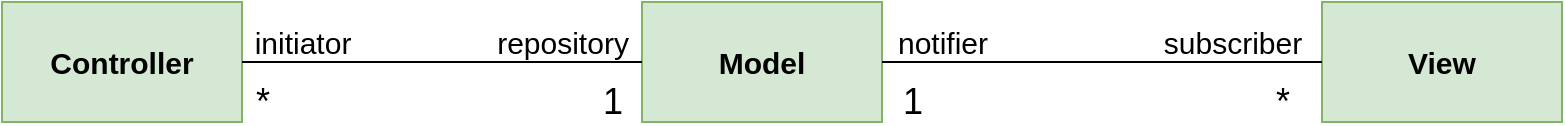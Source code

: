 <mxfile version="15.8.7" type="device"><diagram id="aOwq5acsxOaVLGz46uJL" name="Pagina-1"><mxGraphModel dx="1038" dy="585" grid="1" gridSize="10" guides="1" tooltips="1" connect="1" arrows="1" fold="1" page="1" pageScale="1" pageWidth="827" pageHeight="1169" math="0" shadow="0"><root><mxCell id="0"/><mxCell id="1" parent="0"/><mxCell id="wyFbVj7jHjPwhxXYe_w3-1" value="&lt;b&gt;&lt;font style=&quot;font-size: 15px&quot;&gt;Model&lt;/font&gt;&lt;/b&gt;" style="rounded=0;whiteSpace=wrap;html=1;fillColor=#d5e8d4;strokeColor=#82b366;" parent="1" vertex="1"><mxGeometry x="340" y="180" width="120" height="60" as="geometry"/></mxCell><mxCell id="wyFbVj7jHjPwhxXYe_w3-2" value="&lt;b&gt;&lt;font style=&quot;font-size: 15px&quot;&gt;Controller&lt;/font&gt;&lt;/b&gt;" style="rounded=0;whiteSpace=wrap;html=1;fillColor=#d5e8d4;strokeColor=#82b366;" parent="1" vertex="1"><mxGeometry x="20" y="180" width="120" height="60" as="geometry"/></mxCell><mxCell id="wyFbVj7jHjPwhxXYe_w3-3" value="&lt;font style=&quot;font-size: 15px&quot;&gt;&lt;b&gt;View&lt;/b&gt;&lt;/font&gt;" style="rounded=0;whiteSpace=wrap;html=1;fillColor=#d5e8d4;strokeColor=#82b366;" parent="1" vertex="1"><mxGeometry x="680" y="180" width="120" height="60" as="geometry"/></mxCell><mxCell id="wyFbVj7jHjPwhxXYe_w3-4" value="" style="endArrow=none;html=1;rounded=0;edgeStyle=orthogonalEdgeStyle;exitX=1;exitY=0.5;exitDx=0;exitDy=0;entryX=0;entryY=0.5;entryDx=0;entryDy=0;" parent="1" source="wyFbVj7jHjPwhxXYe_w3-2" target="wyFbVj7jHjPwhxXYe_w3-1" edge="1"><mxGeometry width="50" height="50" relative="1" as="geometry"><mxPoint x="240" y="240" as="sourcePoint"/><mxPoint x="290" y="190" as="targetPoint"/></mxGeometry></mxCell><mxCell id="wyFbVj7jHjPwhxXYe_w3-5" value="" style="endArrow=none;html=1;rounded=0;edgeStyle=orthogonalEdgeStyle;" parent="1" source="wyFbVj7jHjPwhxXYe_w3-1" target="wyFbVj7jHjPwhxXYe_w3-3" edge="1"><mxGeometry width="50" height="50" relative="1" as="geometry"><mxPoint x="460" y="209.5" as="sourcePoint"/><mxPoint x="600" y="209.5" as="targetPoint"/></mxGeometry></mxCell><mxCell id="wyFbVj7jHjPwhxXYe_w3-6" value="&lt;font style=&quot;font-size: 15px&quot;&gt;initiator&lt;/font&gt;" style="text;html=1;align=center;verticalAlign=middle;resizable=0;points=[];autosize=1;strokeColor=none;fillColor=none;" parent="1" vertex="1"><mxGeometry x="140" y="190" width="60" height="20" as="geometry"/></mxCell><mxCell id="wyFbVj7jHjPwhxXYe_w3-7" value="&lt;font style=&quot;font-size: 15px&quot;&gt;repository&lt;/font&gt;" style="text;html=1;align=center;verticalAlign=middle;resizable=0;points=[];autosize=1;strokeColor=none;fillColor=none;" parent="1" vertex="1"><mxGeometry x="260" y="190" width="80" height="20" as="geometry"/></mxCell><mxCell id="wyFbVj7jHjPwhxXYe_w3-8" value="&lt;font style=&quot;font-size: 15px&quot;&gt;notifier&lt;/font&gt;" style="text;html=1;align=center;verticalAlign=middle;resizable=0;points=[];autosize=1;strokeColor=none;fillColor=none;" parent="1" vertex="1"><mxGeometry x="460" y="190" width="60" height="20" as="geometry"/></mxCell><mxCell id="wyFbVj7jHjPwhxXYe_w3-9" value="&lt;font style=&quot;font-size: 15px&quot;&gt;subscriber&lt;/font&gt;" style="text;html=1;align=center;verticalAlign=middle;resizable=0;points=[];autosize=1;strokeColor=none;fillColor=none;" parent="1" vertex="1"><mxGeometry x="590" y="190" width="90" height="20" as="geometry"/></mxCell><mxCell id="wyFbVj7jHjPwhxXYe_w3-10" value="&lt;font style=&quot;font-size: 18px&quot;&gt;*&lt;/font&gt;" style="text;html=1;align=center;verticalAlign=middle;resizable=0;points=[];autosize=1;strokeColor=none;fillColor=none;" parent="1" vertex="1"><mxGeometry x="140" y="220" width="20" height="20" as="geometry"/></mxCell><mxCell id="wyFbVj7jHjPwhxXYe_w3-11" value="&lt;font style=&quot;font-size: 18px&quot;&gt;*&lt;/font&gt;" style="text;html=1;align=center;verticalAlign=middle;resizable=0;points=[];autosize=1;strokeColor=none;fillColor=none;" parent="1" vertex="1"><mxGeometry x="650" y="220" width="20" height="20" as="geometry"/></mxCell><mxCell id="wyFbVj7jHjPwhxXYe_w3-12" value="&lt;font style=&quot;font-size: 18px&quot;&gt;1&lt;/font&gt;" style="text;html=1;align=center;verticalAlign=middle;resizable=0;points=[];autosize=1;strokeColor=none;fillColor=none;" parent="1" vertex="1"><mxGeometry x="460" y="220" width="30" height="20" as="geometry"/></mxCell><mxCell id="wyFbVj7jHjPwhxXYe_w3-13" value="&lt;font style=&quot;font-size: 18px&quot;&gt;1&lt;/font&gt;" style="text;html=1;align=center;verticalAlign=middle;resizable=0;points=[];autosize=1;strokeColor=none;fillColor=none;" parent="1" vertex="1"><mxGeometry x="310" y="220" width="30" height="20" as="geometry"/></mxCell></root></mxGraphModel></diagram></mxfile>